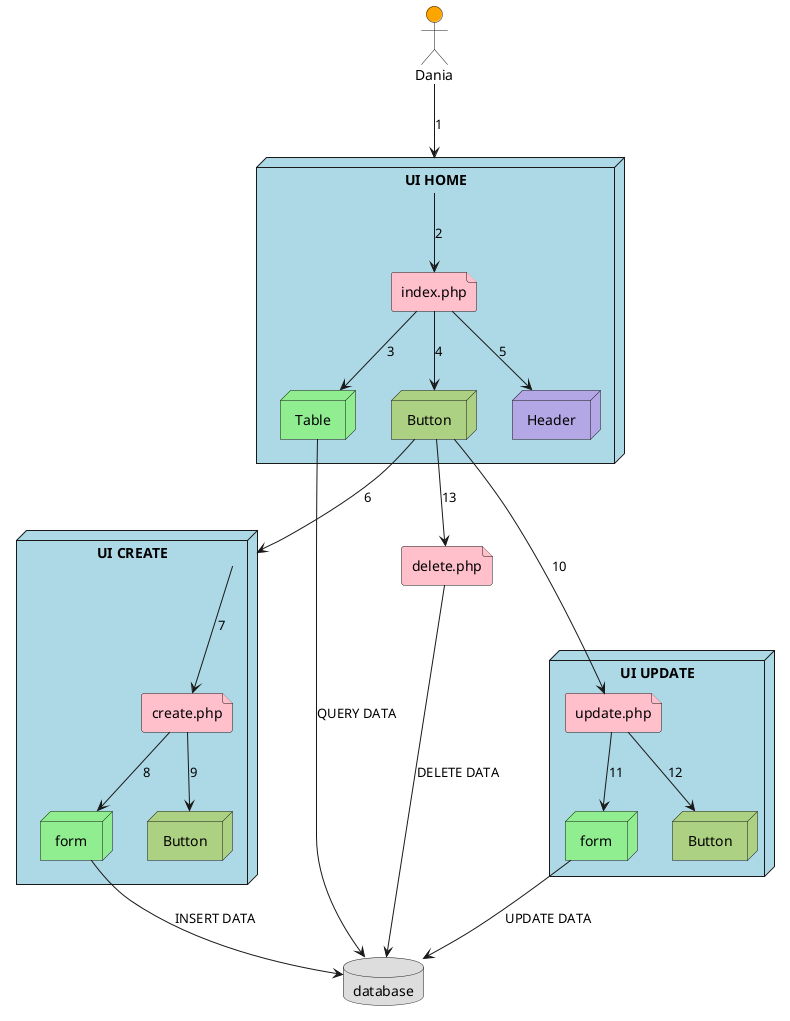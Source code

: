 @startuml "bulma-app-php"

    actor "Dania" as user #orange

    node "UI HOME" as  uiHome #lightblue {
        file "index.php" as home #pink
        node "Table" as tabel #lightgreen
        node "Button" as button #add182
        node "Header" as head #b4a7e5
    }

    user-->uiHome : 1
    uiHome-->home : 2
    home-->tabel : 3
    home-->button : 4
    home-->head : 5

    node "UI CREATE" as uiCreate #lightblue {
        file "create.php" as homeC #pink
        node "form" as form #lightgreen
        node "Button" as buttonC #add182
    }

    button-->uiCreate : 6
    uiCreate-->homeC : 7
    homeC-->form : 8
    homeC-->buttonC : 9

    node "UI UPDATE" as homeUpdate #lightblue {
        file "update.php" as homeU #pink
        node "form" as formU #lightgreen
        node "Button" as buttonU #add182
    }

    button-->homeU : 10
    homeU-->formU : 11
    homeU-->buttonU : 12

    file "delete.php" as delete #pink

    database "database" as data #ddd
    tabel-->data : QUERY DATA
    form-->data : INSERT DATA
    formU-->data : UPDATE DATA
    button-->delete : 13
    delete-->data : DELETE DATA
@enduml